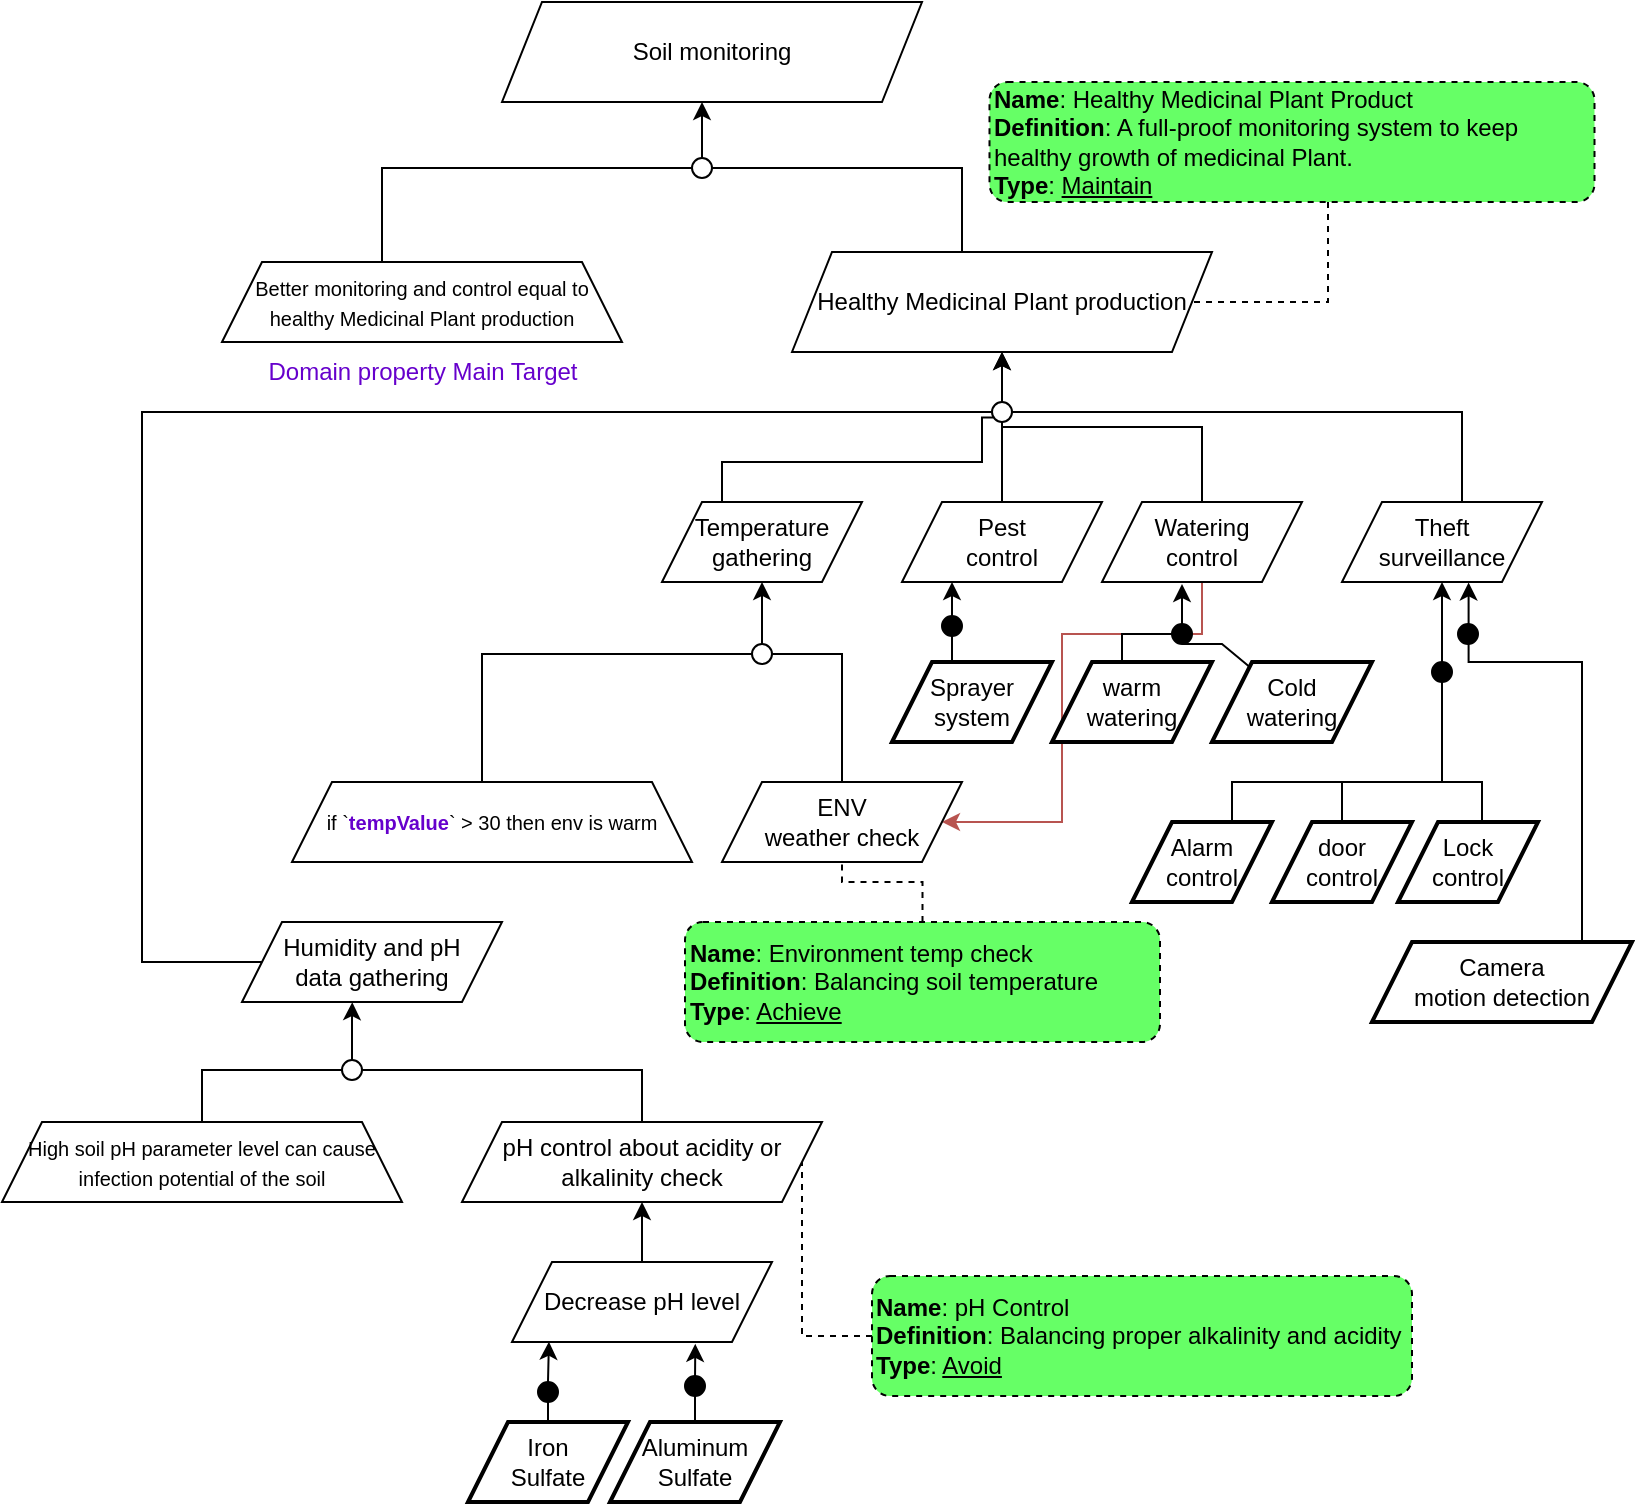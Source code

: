 <mxfile version="24.6.5" type="device">
  <diagram name="Page-1" id="l1uUtGG2cnCx0tmV5EOH">
    <mxGraphModel dx="979" dy="548" grid="1" gridSize="10" guides="1" tooltips="1" connect="1" arrows="1" fold="1" page="1" pageScale="1" pageWidth="850" pageHeight="1100" math="0" shadow="0">
      <root>
        <mxCell id="0" />
        <mxCell id="1" parent="0" />
        <mxCell id="2mfYXmkHXtTTaGJLligQ-70" style="edgeStyle=orthogonalEdgeStyle;rounded=0;orthogonalLoop=1;jettySize=auto;html=1;endArrow=none;endFill=0;fillColor=#f8cecc;strokeColor=#b85450;startArrow=classic;startFill=1;" edge="1" parent="1" source="2mfYXmkHXtTTaGJLligQ-52" target="2mfYXmkHXtTTaGJLligQ-3">
          <mxGeometry relative="1" as="geometry">
            <Array as="points">
              <mxPoint x="560" y="420" />
              <mxPoint x="560" y="326" />
              <mxPoint x="630" y="326" />
            </Array>
          </mxGeometry>
        </mxCell>
        <mxCell id="2mfYXmkHXtTTaGJLligQ-1" value="Soil monitoring" style="shape=parallelogram;perimeter=parallelogramPerimeter;whiteSpace=wrap;html=1;fixedSize=1;" vertex="1" parent="1">
          <mxGeometry x="280" y="10" width="210" height="50" as="geometry" />
        </mxCell>
        <mxCell id="2mfYXmkHXtTTaGJLligQ-22" style="edgeStyle=orthogonalEdgeStyle;rounded=0;orthogonalLoop=1;jettySize=auto;html=1;entryX=1;entryY=0.5;entryDx=0;entryDy=0;endArrow=none;endFill=0;" edge="1" parent="1" source="2mfYXmkHXtTTaGJLligQ-2" target="2mfYXmkHXtTTaGJLligQ-15">
          <mxGeometry relative="1" as="geometry">
            <Array as="points">
              <mxPoint x="760" y="215" />
            </Array>
          </mxGeometry>
        </mxCell>
        <mxCell id="2mfYXmkHXtTTaGJLligQ-2" value="Theft&lt;div&gt;surveillance&lt;/div&gt;" style="shape=parallelogram;perimeter=parallelogramPerimeter;whiteSpace=wrap;html=1;fixedSize=1;" vertex="1" parent="1">
          <mxGeometry x="700" y="260" width="100" height="40" as="geometry" />
        </mxCell>
        <mxCell id="2mfYXmkHXtTTaGJLligQ-17" value="" style="edgeStyle=orthogonalEdgeStyle;rounded=0;orthogonalLoop=1;jettySize=auto;html=1;" edge="1" parent="1" source="2mfYXmkHXtTTaGJLligQ-3" target="2mfYXmkHXtTTaGJLligQ-9">
          <mxGeometry relative="1" as="geometry" />
        </mxCell>
        <mxCell id="2mfYXmkHXtTTaGJLligQ-3" value="Watering&lt;div&gt;control&lt;/div&gt;" style="shape=parallelogram;perimeter=parallelogramPerimeter;whiteSpace=wrap;html=1;fixedSize=1;" vertex="1" parent="1">
          <mxGeometry x="580" y="260" width="100" height="40" as="geometry" />
        </mxCell>
        <mxCell id="2mfYXmkHXtTTaGJLligQ-18" value="" style="edgeStyle=orthogonalEdgeStyle;rounded=0;orthogonalLoop=1;jettySize=auto;html=1;endArrow=none;endFill=0;" edge="1" parent="1" source="2mfYXmkHXtTTaGJLligQ-4" target="2mfYXmkHXtTTaGJLligQ-15">
          <mxGeometry relative="1" as="geometry" />
        </mxCell>
        <mxCell id="2mfYXmkHXtTTaGJLligQ-4" value="Pest&lt;div&gt;control&lt;/div&gt;" style="shape=parallelogram;perimeter=parallelogramPerimeter;whiteSpace=wrap;html=1;fixedSize=1;" vertex="1" parent="1">
          <mxGeometry x="480" y="260" width="100" height="40" as="geometry" />
        </mxCell>
        <mxCell id="2mfYXmkHXtTTaGJLligQ-5" value="Temperature&lt;div&gt;gathering&lt;/div&gt;" style="shape=parallelogram;perimeter=parallelogramPerimeter;whiteSpace=wrap;html=1;fixedSize=1;" vertex="1" parent="1">
          <mxGeometry x="360" y="260" width="100" height="40" as="geometry" />
        </mxCell>
        <mxCell id="2mfYXmkHXtTTaGJLligQ-21" style="edgeStyle=orthogonalEdgeStyle;rounded=0;orthogonalLoop=1;jettySize=auto;html=1;entryX=0;entryY=0.5;entryDx=0;entryDy=0;endArrow=none;endFill=0;" edge="1" parent="1" source="2mfYXmkHXtTTaGJLligQ-6" target="2mfYXmkHXtTTaGJLligQ-15">
          <mxGeometry relative="1" as="geometry">
            <Array as="points">
              <mxPoint x="100" y="490" />
              <mxPoint x="100" y="215" />
            </Array>
          </mxGeometry>
        </mxCell>
        <mxCell id="2mfYXmkHXtTTaGJLligQ-6" value="Humidity and pH&lt;div&gt;data gathering&lt;/div&gt;" style="shape=parallelogram;perimeter=parallelogramPerimeter;whiteSpace=wrap;html=1;fixedSize=1;" vertex="1" parent="1">
          <mxGeometry x="150" y="470" width="130" height="40" as="geometry" />
        </mxCell>
        <mxCell id="2mfYXmkHXtTTaGJLligQ-12" style="edgeStyle=orthogonalEdgeStyle;rounded=0;orthogonalLoop=1;jettySize=auto;html=1;entryX=0;entryY=0.5;entryDx=0;entryDy=0;endArrow=none;endFill=0;" edge="1" parent="1" source="2mfYXmkHXtTTaGJLligQ-8" target="2mfYXmkHXtTTaGJLligQ-10">
          <mxGeometry relative="1" as="geometry">
            <Array as="points">
              <mxPoint x="220" y="93" />
            </Array>
          </mxGeometry>
        </mxCell>
        <mxCell id="2mfYXmkHXtTTaGJLligQ-8" value="&lt;font style=&quot;font-size: 10px;&quot;&gt;Better monitoring and control equal to healthy Medicinal Plant production&lt;/font&gt;" style="shape=trapezoid;perimeter=trapezoidPerimeter;whiteSpace=wrap;html=1;fixedSize=1;" vertex="1" parent="1">
          <mxGeometry x="140" y="140" width="200" height="40" as="geometry" />
        </mxCell>
        <mxCell id="2mfYXmkHXtTTaGJLligQ-13" style="edgeStyle=orthogonalEdgeStyle;rounded=0;orthogonalLoop=1;jettySize=auto;html=1;entryX=1;entryY=0.5;entryDx=0;entryDy=0;endArrow=none;endFill=0;" edge="1" parent="1" source="2mfYXmkHXtTTaGJLligQ-9" target="2mfYXmkHXtTTaGJLligQ-10">
          <mxGeometry relative="1" as="geometry">
            <Array as="points">
              <mxPoint x="510" y="93" />
            </Array>
          </mxGeometry>
        </mxCell>
        <mxCell id="2mfYXmkHXtTTaGJLligQ-9" value="Healthy Medicinal Plant production" style="shape=parallelogram;perimeter=parallelogramPerimeter;whiteSpace=wrap;html=1;fixedSize=1;" vertex="1" parent="1">
          <mxGeometry x="425" y="135" width="210" height="50" as="geometry" />
        </mxCell>
        <mxCell id="2mfYXmkHXtTTaGJLligQ-11" value="" style="edgeStyle=orthogonalEdgeStyle;rounded=0;orthogonalLoop=1;jettySize=auto;html=1;" edge="1" parent="1" source="2mfYXmkHXtTTaGJLligQ-10" target="2mfYXmkHXtTTaGJLligQ-1">
          <mxGeometry relative="1" as="geometry">
            <Array as="points">
              <mxPoint x="380" y="80" />
              <mxPoint x="380" y="80" />
            </Array>
          </mxGeometry>
        </mxCell>
        <mxCell id="2mfYXmkHXtTTaGJLligQ-10" value="" style="ellipse;whiteSpace=wrap;html=1;aspect=fixed;" vertex="1" parent="1">
          <mxGeometry x="375" y="88" width="10" height="10" as="geometry" />
        </mxCell>
        <mxCell id="2mfYXmkHXtTTaGJLligQ-16" value="" style="edgeStyle=orthogonalEdgeStyle;rounded=0;orthogonalLoop=1;jettySize=auto;html=1;" edge="1" parent="1" source="2mfYXmkHXtTTaGJLligQ-15" target="2mfYXmkHXtTTaGJLligQ-9">
          <mxGeometry relative="1" as="geometry" />
        </mxCell>
        <mxCell id="2mfYXmkHXtTTaGJLligQ-15" value="" style="ellipse;whiteSpace=wrap;html=1;aspect=fixed;" vertex="1" parent="1">
          <mxGeometry x="525" y="210" width="10" height="10" as="geometry" />
        </mxCell>
        <mxCell id="2mfYXmkHXtTTaGJLligQ-20" style="edgeStyle=orthogonalEdgeStyle;rounded=0;orthogonalLoop=1;jettySize=auto;html=1;entryX=0.057;entryY=0.77;entryDx=0;entryDy=0;entryPerimeter=0;endArrow=none;endFill=0;" edge="1" parent="1" source="2mfYXmkHXtTTaGJLligQ-5" target="2mfYXmkHXtTTaGJLligQ-15">
          <mxGeometry relative="1" as="geometry">
            <Array as="points">
              <mxPoint x="390" y="240" />
              <mxPoint x="520" y="240" />
              <mxPoint x="520" y="218" />
            </Array>
          </mxGeometry>
        </mxCell>
        <mxCell id="2mfYXmkHXtTTaGJLligQ-24" value="Camera&lt;div&gt;motion detection&lt;/div&gt;" style="shape=parallelogram;perimeter=parallelogramPerimeter;whiteSpace=wrap;html=1;fixedSize=1;strokeWidth=2;" vertex="1" parent="1">
          <mxGeometry x="715" y="480" width="130" height="40" as="geometry" />
        </mxCell>
        <mxCell id="2mfYXmkHXtTTaGJLligQ-32" value="" style="edgeStyle=orthogonalEdgeStyle;rounded=0;orthogonalLoop=1;jettySize=auto;html=1;endArrow=none;endFill=0;" edge="1" parent="1" source="2mfYXmkHXtTTaGJLligQ-28" target="2mfYXmkHXtTTaGJLligQ-31">
          <mxGeometry relative="1" as="geometry">
            <Array as="points">
              <mxPoint x="770" y="400" />
              <mxPoint x="750" y="400" />
            </Array>
          </mxGeometry>
        </mxCell>
        <mxCell id="2mfYXmkHXtTTaGJLligQ-28" value="Lock&lt;div&gt;control&lt;/div&gt;" style="shape=parallelogram;perimeter=parallelogramPerimeter;whiteSpace=wrap;html=1;fixedSize=1;strokeWidth=2;" vertex="1" parent="1">
          <mxGeometry x="728" y="420" width="70" height="40" as="geometry" />
        </mxCell>
        <mxCell id="2mfYXmkHXtTTaGJLligQ-33" value="" style="edgeStyle=orthogonalEdgeStyle;rounded=0;orthogonalLoop=1;jettySize=auto;html=1;endArrow=none;endFill=0;" edge="1" parent="1" source="2mfYXmkHXtTTaGJLligQ-29" target="2mfYXmkHXtTTaGJLligQ-31">
          <mxGeometry relative="1" as="geometry">
            <Array as="points">
              <mxPoint x="700" y="400" />
              <mxPoint x="750" y="400" />
            </Array>
          </mxGeometry>
        </mxCell>
        <mxCell id="2mfYXmkHXtTTaGJLligQ-29" value="door&lt;div&gt;control&lt;/div&gt;" style="shape=parallelogram;perimeter=parallelogramPerimeter;whiteSpace=wrap;html=1;fixedSize=1;strokeWidth=2;" vertex="1" parent="1">
          <mxGeometry x="665" y="420" width="70" height="40" as="geometry" />
        </mxCell>
        <mxCell id="2mfYXmkHXtTTaGJLligQ-37" style="edgeStyle=orthogonalEdgeStyle;rounded=0;orthogonalLoop=1;jettySize=auto;html=1;entryX=0.5;entryY=1;entryDx=0;entryDy=0;endArrow=none;endFill=0;" edge="1" parent="1" source="2mfYXmkHXtTTaGJLligQ-30" target="2mfYXmkHXtTTaGJLligQ-31">
          <mxGeometry relative="1" as="geometry">
            <Array as="points">
              <mxPoint x="645" y="400" />
              <mxPoint x="750" y="400" />
            </Array>
          </mxGeometry>
        </mxCell>
        <mxCell id="2mfYXmkHXtTTaGJLligQ-30" value="Alarm&lt;div&gt;control&lt;/div&gt;" style="shape=parallelogram;perimeter=parallelogramPerimeter;whiteSpace=wrap;html=1;fixedSize=1;strokeWidth=2;" vertex="1" parent="1">
          <mxGeometry x="595" y="420" width="70" height="40" as="geometry" />
        </mxCell>
        <mxCell id="2mfYXmkHXtTTaGJLligQ-34" value="" style="edgeStyle=orthogonalEdgeStyle;rounded=0;orthogonalLoop=1;jettySize=auto;html=1;" edge="1" parent="1" source="2mfYXmkHXtTTaGJLligQ-31" target="2mfYXmkHXtTTaGJLligQ-2">
          <mxGeometry relative="1" as="geometry" />
        </mxCell>
        <mxCell id="2mfYXmkHXtTTaGJLligQ-31" value="" style="ellipse;whiteSpace=wrap;html=1;aspect=fixed;fillColor=#000000;" vertex="1" parent="1">
          <mxGeometry x="745" y="340" width="10" height="10" as="geometry" />
        </mxCell>
        <mxCell id="2mfYXmkHXtTTaGJLligQ-38" style="edgeStyle=orthogonalEdgeStyle;rounded=0;orthogonalLoop=1;jettySize=auto;html=1;entryX=0.633;entryY=1.006;entryDx=0;entryDy=0;entryPerimeter=0;" edge="1" parent="1" source="2mfYXmkHXtTTaGJLligQ-24" target="2mfYXmkHXtTTaGJLligQ-2">
          <mxGeometry relative="1" as="geometry">
            <Array as="points">
              <mxPoint x="820" y="340" />
              <mxPoint x="763" y="340" />
            </Array>
          </mxGeometry>
        </mxCell>
        <mxCell id="2mfYXmkHXtTTaGJLligQ-39" value="" style="ellipse;whiteSpace=wrap;html=1;aspect=fixed;fillColor=#000000;" vertex="1" parent="1">
          <mxGeometry x="758" y="321" width="10" height="10" as="geometry" />
        </mxCell>
        <mxCell id="2mfYXmkHXtTTaGJLligQ-45" style="edgeStyle=orthogonalEdgeStyle;rounded=0;orthogonalLoop=1;jettySize=auto;html=1;entryX=0.5;entryY=1;entryDx=0;entryDy=0;endArrow=none;endFill=0;" edge="1" parent="1" source="2mfYXmkHXtTTaGJLligQ-40" target="2mfYXmkHXtTTaGJLligQ-42">
          <mxGeometry relative="1" as="geometry">
            <Array as="points">
              <mxPoint x="640" y="331" />
            </Array>
          </mxGeometry>
        </mxCell>
        <mxCell id="2mfYXmkHXtTTaGJLligQ-40" value="Cold&lt;div&gt;watering&lt;/div&gt;" style="shape=parallelogram;perimeter=parallelogramPerimeter;whiteSpace=wrap;html=1;fixedSize=1;strokeWidth=2;" vertex="1" parent="1">
          <mxGeometry x="635" y="340" width="80" height="40" as="geometry" />
        </mxCell>
        <mxCell id="2mfYXmkHXtTTaGJLligQ-46" style="edgeStyle=orthogonalEdgeStyle;rounded=0;orthogonalLoop=1;jettySize=auto;html=1;entryX=0;entryY=0.5;entryDx=0;entryDy=0;endArrow=none;endFill=0;" edge="1" parent="1" source="2mfYXmkHXtTTaGJLligQ-41" target="2mfYXmkHXtTTaGJLligQ-42">
          <mxGeometry relative="1" as="geometry">
            <Array as="points">
              <mxPoint x="590" y="326" />
            </Array>
          </mxGeometry>
        </mxCell>
        <mxCell id="2mfYXmkHXtTTaGJLligQ-41" value="warm&lt;div&gt;watering&lt;/div&gt;" style="shape=parallelogram;perimeter=parallelogramPerimeter;whiteSpace=wrap;html=1;fixedSize=1;strokeWidth=2;" vertex="1" parent="1">
          <mxGeometry x="555" y="340" width="80" height="40" as="geometry" />
        </mxCell>
        <mxCell id="2mfYXmkHXtTTaGJLligQ-43" value="" style="edgeStyle=orthogonalEdgeStyle;rounded=0;orthogonalLoop=1;jettySize=auto;html=1;entryX=0.396;entryY=1.016;entryDx=0;entryDy=0;entryPerimeter=0;" edge="1" parent="1" source="2mfYXmkHXtTTaGJLligQ-42" target="2mfYXmkHXtTTaGJLligQ-3">
          <mxGeometry relative="1" as="geometry" />
        </mxCell>
        <mxCell id="2mfYXmkHXtTTaGJLligQ-42" value="" style="ellipse;whiteSpace=wrap;html=1;aspect=fixed;fillColor=#000000;" vertex="1" parent="1">
          <mxGeometry x="615" y="321" width="10" height="10" as="geometry" />
        </mxCell>
        <mxCell id="2mfYXmkHXtTTaGJLligQ-48" style="edgeStyle=orthogonalEdgeStyle;rounded=0;orthogonalLoop=1;jettySize=auto;html=1;entryX=0.25;entryY=1;entryDx=0;entryDy=0;" edge="1" parent="1" source="2mfYXmkHXtTTaGJLligQ-47" target="2mfYXmkHXtTTaGJLligQ-4">
          <mxGeometry relative="1" as="geometry">
            <Array as="points">
              <mxPoint x="505" y="350" />
              <mxPoint x="505" y="350" />
            </Array>
          </mxGeometry>
        </mxCell>
        <mxCell id="2mfYXmkHXtTTaGJLligQ-47" value="Sprayer&lt;div&gt;system&lt;/div&gt;" style="shape=parallelogram;perimeter=parallelogramPerimeter;whiteSpace=wrap;html=1;fixedSize=1;strokeWidth=2;" vertex="1" parent="1">
          <mxGeometry x="475" y="340" width="80" height="40" as="geometry" />
        </mxCell>
        <mxCell id="2mfYXmkHXtTTaGJLligQ-49" value="" style="ellipse;whiteSpace=wrap;html=1;aspect=fixed;fillColor=#000000;" vertex="1" parent="1">
          <mxGeometry x="500" y="317" width="10" height="10" as="geometry" />
        </mxCell>
        <mxCell id="2mfYXmkHXtTTaGJLligQ-57" value="" style="edgeStyle=orthogonalEdgeStyle;rounded=0;orthogonalLoop=1;jettySize=auto;html=1;endArrow=none;endFill=0;" edge="1" parent="1" source="2mfYXmkHXtTTaGJLligQ-52" target="2mfYXmkHXtTTaGJLligQ-55">
          <mxGeometry relative="1" as="geometry">
            <Array as="points">
              <mxPoint x="450" y="336" />
            </Array>
          </mxGeometry>
        </mxCell>
        <mxCell id="2mfYXmkHXtTTaGJLligQ-52" value="ENV&lt;div&gt;weather check&lt;/div&gt;" style="shape=parallelogram;perimeter=parallelogramPerimeter;whiteSpace=wrap;html=1;fixedSize=1;" vertex="1" parent="1">
          <mxGeometry x="390" y="400" width="120" height="40" as="geometry" />
        </mxCell>
        <mxCell id="2mfYXmkHXtTTaGJLligQ-58" style="edgeStyle=orthogonalEdgeStyle;rounded=0;orthogonalLoop=1;jettySize=auto;html=1;entryX=0;entryY=0.5;entryDx=0;entryDy=0;endArrow=none;endFill=0;" edge="1" parent="1" source="2mfYXmkHXtTTaGJLligQ-53" target="2mfYXmkHXtTTaGJLligQ-55">
          <mxGeometry relative="1" as="geometry">
            <Array as="points">
              <mxPoint x="270" y="336" />
            </Array>
          </mxGeometry>
        </mxCell>
        <mxCell id="2mfYXmkHXtTTaGJLligQ-53" value="&lt;font style=&quot;font-size: 10px;&quot;&gt;if `&lt;font color=&quot;#6600cc&quot;&gt;&lt;b&gt;tempValue&lt;/b&gt;&lt;/font&gt;` &amp;gt; 30 then env is warm&lt;/font&gt;" style="shape=trapezoid;perimeter=trapezoidPerimeter;whiteSpace=wrap;html=1;fixedSize=1;" vertex="1" parent="1">
          <mxGeometry x="175" y="400" width="200" height="40" as="geometry" />
        </mxCell>
        <mxCell id="2mfYXmkHXtTTaGJLligQ-56" value="" style="edgeStyle=orthogonalEdgeStyle;rounded=0;orthogonalLoop=1;jettySize=auto;html=1;" edge="1" parent="1" source="2mfYXmkHXtTTaGJLligQ-55" target="2mfYXmkHXtTTaGJLligQ-5">
          <mxGeometry relative="1" as="geometry" />
        </mxCell>
        <mxCell id="2mfYXmkHXtTTaGJLligQ-55" value="" style="ellipse;whiteSpace=wrap;html=1;aspect=fixed;" vertex="1" parent="1">
          <mxGeometry x="405" y="331" width="10" height="10" as="geometry" />
        </mxCell>
        <mxCell id="2mfYXmkHXtTTaGJLligQ-80" style="edgeStyle=orthogonalEdgeStyle;rounded=0;orthogonalLoop=1;jettySize=auto;html=1;entryX=1;entryY=0.5;entryDx=0;entryDy=0;endArrow=none;endFill=0;" edge="1" parent="1" source="2mfYXmkHXtTTaGJLligQ-71" target="2mfYXmkHXtTTaGJLligQ-75">
          <mxGeometry relative="1" as="geometry">
            <Array as="points">
              <mxPoint x="350" y="544" />
            </Array>
          </mxGeometry>
        </mxCell>
        <mxCell id="2mfYXmkHXtTTaGJLligQ-71" value="pH control about acidity or alkalinity check" style="shape=parallelogram;perimeter=parallelogramPerimeter;whiteSpace=wrap;html=1;fixedSize=1;" vertex="1" parent="1">
          <mxGeometry x="260" y="570" width="180" height="40" as="geometry" />
        </mxCell>
        <mxCell id="2mfYXmkHXtTTaGJLligQ-79" style="edgeStyle=orthogonalEdgeStyle;rounded=0;orthogonalLoop=1;jettySize=auto;html=1;entryX=0;entryY=0.5;entryDx=0;entryDy=0;endArrow=none;endFill=0;" edge="1" parent="1" source="2mfYXmkHXtTTaGJLligQ-72" target="2mfYXmkHXtTTaGJLligQ-75">
          <mxGeometry relative="1" as="geometry" />
        </mxCell>
        <mxCell id="2mfYXmkHXtTTaGJLligQ-72" value="&lt;span style=&quot;font-size: 10px;&quot;&gt;High soil pH parameter level can cause infection potential of the soil&lt;/span&gt;" style="shape=trapezoid;perimeter=trapezoidPerimeter;whiteSpace=wrap;html=1;fixedSize=1;" vertex="1" parent="1">
          <mxGeometry x="30" y="570" width="200" height="40" as="geometry" />
        </mxCell>
        <mxCell id="2mfYXmkHXtTTaGJLligQ-75" value="" style="ellipse;whiteSpace=wrap;html=1;aspect=fixed;" vertex="1" parent="1">
          <mxGeometry x="200" y="539" width="10" height="10" as="geometry" />
        </mxCell>
        <mxCell id="2mfYXmkHXtTTaGJLligQ-78" style="edgeStyle=orthogonalEdgeStyle;rounded=0;orthogonalLoop=1;jettySize=auto;html=1;entryX=0.424;entryY=1.002;entryDx=0;entryDy=0;entryPerimeter=0;" edge="1" parent="1" source="2mfYXmkHXtTTaGJLligQ-75" target="2mfYXmkHXtTTaGJLligQ-6">
          <mxGeometry relative="1" as="geometry" />
        </mxCell>
        <mxCell id="2mfYXmkHXtTTaGJLligQ-82" value="" style="edgeStyle=orthogonalEdgeStyle;rounded=0;orthogonalLoop=1;jettySize=auto;html=1;" edge="1" parent="1" source="2mfYXmkHXtTTaGJLligQ-81" target="2mfYXmkHXtTTaGJLligQ-71">
          <mxGeometry relative="1" as="geometry" />
        </mxCell>
        <mxCell id="2mfYXmkHXtTTaGJLligQ-81" value="Decrease pH level" style="shape=parallelogram;perimeter=parallelogramPerimeter;whiteSpace=wrap;html=1;fixedSize=1;" vertex="1" parent="1">
          <mxGeometry x="285" y="640" width="130" height="40" as="geometry" />
        </mxCell>
        <mxCell id="2mfYXmkHXtTTaGJLligQ-83" value="Aluminum&lt;div&gt;Sulfate&lt;/div&gt;" style="shape=parallelogram;perimeter=parallelogramPerimeter;whiteSpace=wrap;html=1;fixedSize=1;strokeWidth=2;" vertex="1" parent="1">
          <mxGeometry x="334" y="720" width="85" height="40" as="geometry" />
        </mxCell>
        <mxCell id="2mfYXmkHXtTTaGJLligQ-84" style="edgeStyle=orthogonalEdgeStyle;rounded=0;orthogonalLoop=1;jettySize=auto;html=1;entryX=0.705;entryY=1.023;entryDx=0;entryDy=0;entryPerimeter=0;" edge="1" parent="1" source="2mfYXmkHXtTTaGJLligQ-83" target="2mfYXmkHXtTTaGJLligQ-81">
          <mxGeometry relative="1" as="geometry" />
        </mxCell>
        <mxCell id="2mfYXmkHXtTTaGJLligQ-85" value="Iron&lt;div&gt;Sulfate&lt;/div&gt;" style="shape=parallelogram;perimeter=parallelogramPerimeter;whiteSpace=wrap;html=1;fixedSize=1;strokeWidth=2;" vertex="1" parent="1">
          <mxGeometry x="263" y="720" width="80" height="40" as="geometry" />
        </mxCell>
        <mxCell id="2mfYXmkHXtTTaGJLligQ-86" style="edgeStyle=orthogonalEdgeStyle;rounded=0;orthogonalLoop=1;jettySize=auto;html=1;entryX=0.142;entryY=0.997;entryDx=0;entryDy=0;entryPerimeter=0;" edge="1" parent="1" source="2mfYXmkHXtTTaGJLligQ-85" target="2mfYXmkHXtTTaGJLligQ-81">
          <mxGeometry relative="1" as="geometry" />
        </mxCell>
        <mxCell id="2mfYXmkHXtTTaGJLligQ-87" value="" style="ellipse;whiteSpace=wrap;html=1;aspect=fixed;fillColor=#000000;" vertex="1" parent="1">
          <mxGeometry x="298" y="700" width="10" height="10" as="geometry" />
        </mxCell>
        <mxCell id="2mfYXmkHXtTTaGJLligQ-88" value="" style="ellipse;whiteSpace=wrap;html=1;aspect=fixed;fillColor=#000000;" vertex="1" parent="1">
          <mxGeometry x="371.5" y="697" width="10" height="10" as="geometry" />
        </mxCell>
        <mxCell id="2mfYXmkHXtTTaGJLligQ-91" style="edgeStyle=orthogonalEdgeStyle;rounded=0;orthogonalLoop=1;jettySize=auto;html=1;entryX=1;entryY=0.5;entryDx=0;entryDy=0;endArrow=none;endFill=0;dashed=1;" edge="1" parent="1" source="2mfYXmkHXtTTaGJLligQ-90" target="2mfYXmkHXtTTaGJLligQ-9">
          <mxGeometry relative="1" as="geometry">
            <Array as="points">
              <mxPoint x="693" y="160" />
            </Array>
          </mxGeometry>
        </mxCell>
        <mxCell id="2mfYXmkHXtTTaGJLligQ-90" value="&lt;div&gt;&lt;b&gt;Name&lt;/b&gt;: Healthy Medicinal Plant Product&lt;/div&gt;&lt;div&gt;&lt;b&gt;Definition&lt;/b&gt;: A full-proof monitoring system to keep healthy growth of medicinal Plant.&lt;/div&gt;&lt;b&gt;Type&lt;/b&gt;: &lt;u&gt;Maintain&lt;/u&gt;" style="rounded=1;whiteSpace=wrap;html=1;dashed=1;fillColor=#66FF66;align=left;" vertex="1" parent="1">
          <mxGeometry x="523.75" y="50" width="302.5" height="60" as="geometry" />
        </mxCell>
        <mxCell id="2mfYXmkHXtTTaGJLligQ-93" style="edgeStyle=orthogonalEdgeStyle;rounded=0;orthogonalLoop=1;jettySize=auto;html=1;startArrow=none;startFill=0;dashed=1;endArrow=none;endFill=0;" edge="1" parent="1" source="2mfYXmkHXtTTaGJLligQ-92" target="2mfYXmkHXtTTaGJLligQ-52">
          <mxGeometry relative="1" as="geometry" />
        </mxCell>
        <mxCell id="2mfYXmkHXtTTaGJLligQ-92" value="&lt;div&gt;&lt;b&gt;Name&lt;/b&gt;: Environment temp check&lt;/div&gt;&lt;div&gt;&lt;b&gt;Definition&lt;/b&gt;: Balancing soil temperature&lt;/div&gt;&lt;b&gt;Type&lt;/b&gt;: &lt;u&gt;Achieve&lt;/u&gt;" style="rounded=1;whiteSpace=wrap;html=1;dashed=1;fillColor=#66FF66;align=left;" vertex="1" parent="1">
          <mxGeometry x="371.5" y="470" width="237.5" height="60" as="geometry" />
        </mxCell>
        <mxCell id="2mfYXmkHXtTTaGJLligQ-94" value="&lt;font color=&quot;#6600cc&quot;&gt;Domain property Main Target&lt;/font&gt;" style="text;html=1;align=center;verticalAlign=middle;resizable=0;points=[];autosize=1;strokeColor=none;fillColor=none;" vertex="1" parent="1">
          <mxGeometry x="150" y="180" width="180" height="30" as="geometry" />
        </mxCell>
        <mxCell id="2mfYXmkHXtTTaGJLligQ-96" style="edgeStyle=orthogonalEdgeStyle;rounded=0;orthogonalLoop=1;jettySize=auto;html=1;entryX=1;entryY=0.5;entryDx=0;entryDy=0;endArrow=none;endFill=0;dashed=1;" edge="1" parent="1" source="2mfYXmkHXtTTaGJLligQ-95" target="2mfYXmkHXtTTaGJLligQ-71">
          <mxGeometry relative="1" as="geometry" />
        </mxCell>
        <mxCell id="2mfYXmkHXtTTaGJLligQ-95" value="&lt;div&gt;&lt;b&gt;Name&lt;/b&gt;: pH Control&lt;/div&gt;&lt;div&gt;&lt;b&gt;Definition&lt;/b&gt;: Balancing proper alkalinity and acidity&lt;/div&gt;&lt;b&gt;Type&lt;/b&gt;: &lt;u&gt;Avoid&lt;/u&gt;" style="rounded=1;whiteSpace=wrap;html=1;dashed=1;fillColor=#66FF66;align=left;" vertex="1" parent="1">
          <mxGeometry x="465" y="647" width="270" height="60" as="geometry" />
        </mxCell>
      </root>
    </mxGraphModel>
  </diagram>
</mxfile>
